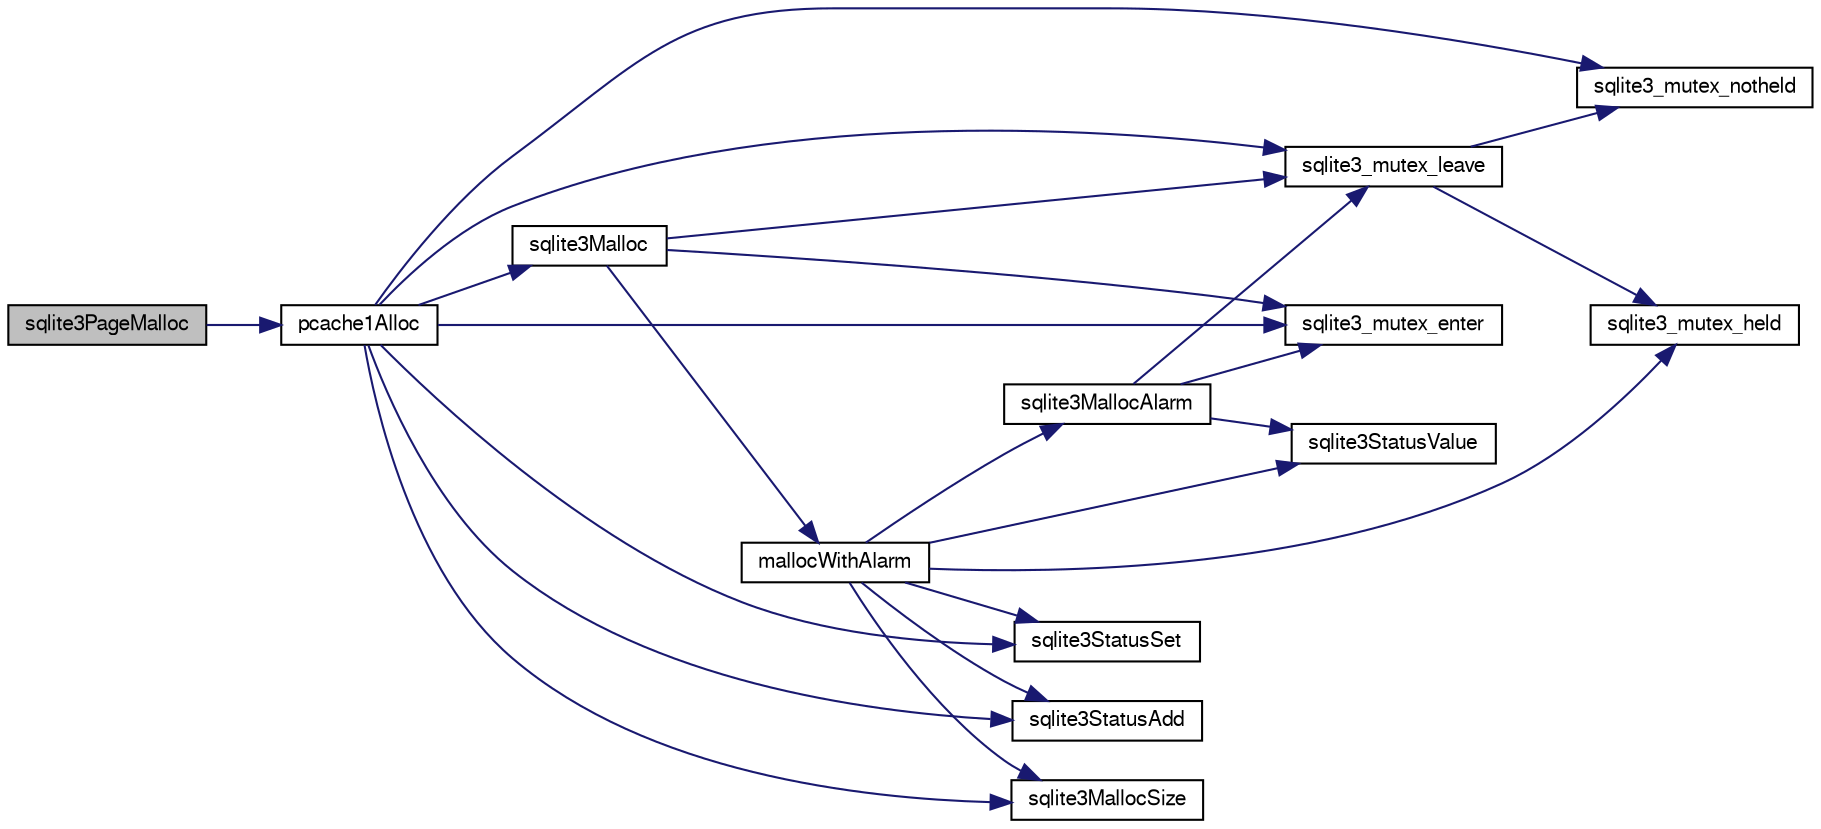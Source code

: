 digraph "sqlite3PageMalloc"
{
  edge [fontname="FreeSans",fontsize="10",labelfontname="FreeSans",labelfontsize="10"];
  node [fontname="FreeSans",fontsize="10",shape=record];
  rankdir="LR";
  Node621661 [label="sqlite3PageMalloc",height=0.2,width=0.4,color="black", fillcolor="grey75", style="filled", fontcolor="black"];
  Node621661 -> Node621662 [color="midnightblue",fontsize="10",style="solid",fontname="FreeSans"];
  Node621662 [label="pcache1Alloc",height=0.2,width=0.4,color="black", fillcolor="white", style="filled",URL="$sqlite3_8c.html#ad80f2390e3fdf5c2feab3ea212d4e9a8"];
  Node621662 -> Node621663 [color="midnightblue",fontsize="10",style="solid",fontname="FreeSans"];
  Node621663 [label="sqlite3_mutex_notheld",height=0.2,width=0.4,color="black", fillcolor="white", style="filled",URL="$sqlite3_8c.html#a83967c837c1c000d3b5adcfaa688f5dc"];
  Node621662 -> Node621664 [color="midnightblue",fontsize="10",style="solid",fontname="FreeSans"];
  Node621664 [label="sqlite3StatusSet",height=0.2,width=0.4,color="black", fillcolor="white", style="filled",URL="$sqlite3_8c.html#afec7586c01fcb5ea17dc9d7725a589d9"];
  Node621662 -> Node621665 [color="midnightblue",fontsize="10",style="solid",fontname="FreeSans"];
  Node621665 [label="sqlite3_mutex_enter",height=0.2,width=0.4,color="black", fillcolor="white", style="filled",URL="$sqlite3_8c.html#a1c12cde690bd89f104de5cbad12a6bf5"];
  Node621662 -> Node621666 [color="midnightblue",fontsize="10",style="solid",fontname="FreeSans"];
  Node621666 [label="sqlite3StatusAdd",height=0.2,width=0.4,color="black", fillcolor="white", style="filled",URL="$sqlite3_8c.html#afa029f93586aeab4cc85360905dae9cd"];
  Node621662 -> Node621667 [color="midnightblue",fontsize="10",style="solid",fontname="FreeSans"];
  Node621667 [label="sqlite3_mutex_leave",height=0.2,width=0.4,color="black", fillcolor="white", style="filled",URL="$sqlite3_8c.html#a5838d235601dbd3c1fa993555c6bcc93"];
  Node621667 -> Node621668 [color="midnightblue",fontsize="10",style="solid",fontname="FreeSans"];
  Node621668 [label="sqlite3_mutex_held",height=0.2,width=0.4,color="black", fillcolor="white", style="filled",URL="$sqlite3_8c.html#acf77da68932b6bc163c5e68547ecc3e7"];
  Node621667 -> Node621663 [color="midnightblue",fontsize="10",style="solid",fontname="FreeSans"];
  Node621662 -> Node621669 [color="midnightblue",fontsize="10",style="solid",fontname="FreeSans"];
  Node621669 [label="sqlite3Malloc",height=0.2,width=0.4,color="black", fillcolor="white", style="filled",URL="$sqlite3_8c.html#a361a2eaa846b1885f123abe46f5d8b2b"];
  Node621669 -> Node621665 [color="midnightblue",fontsize="10",style="solid",fontname="FreeSans"];
  Node621669 -> Node621670 [color="midnightblue",fontsize="10",style="solid",fontname="FreeSans"];
  Node621670 [label="mallocWithAlarm",height=0.2,width=0.4,color="black", fillcolor="white", style="filled",URL="$sqlite3_8c.html#ab070d5cf8e48ec8a6a43cf025d48598b"];
  Node621670 -> Node621668 [color="midnightblue",fontsize="10",style="solid",fontname="FreeSans"];
  Node621670 -> Node621664 [color="midnightblue",fontsize="10",style="solid",fontname="FreeSans"];
  Node621670 -> Node621671 [color="midnightblue",fontsize="10",style="solid",fontname="FreeSans"];
  Node621671 [label="sqlite3StatusValue",height=0.2,width=0.4,color="black", fillcolor="white", style="filled",URL="$sqlite3_8c.html#a30b8ac296c6e200c1fa57708d52c6ef6"];
  Node621670 -> Node621672 [color="midnightblue",fontsize="10",style="solid",fontname="FreeSans"];
  Node621672 [label="sqlite3MallocAlarm",height=0.2,width=0.4,color="black", fillcolor="white", style="filled",URL="$sqlite3_8c.html#ada66988e8471d1198f3219c062377508"];
  Node621672 -> Node621671 [color="midnightblue",fontsize="10",style="solid",fontname="FreeSans"];
  Node621672 -> Node621667 [color="midnightblue",fontsize="10",style="solid",fontname="FreeSans"];
  Node621672 -> Node621665 [color="midnightblue",fontsize="10",style="solid",fontname="FreeSans"];
  Node621670 -> Node621673 [color="midnightblue",fontsize="10",style="solid",fontname="FreeSans"];
  Node621673 [label="sqlite3MallocSize",height=0.2,width=0.4,color="black", fillcolor="white", style="filled",URL="$sqlite3_8c.html#acf5d2a5f35270bafb050bd2def576955"];
  Node621670 -> Node621666 [color="midnightblue",fontsize="10",style="solid",fontname="FreeSans"];
  Node621669 -> Node621667 [color="midnightblue",fontsize="10",style="solid",fontname="FreeSans"];
  Node621662 -> Node621673 [color="midnightblue",fontsize="10",style="solid",fontname="FreeSans"];
}
